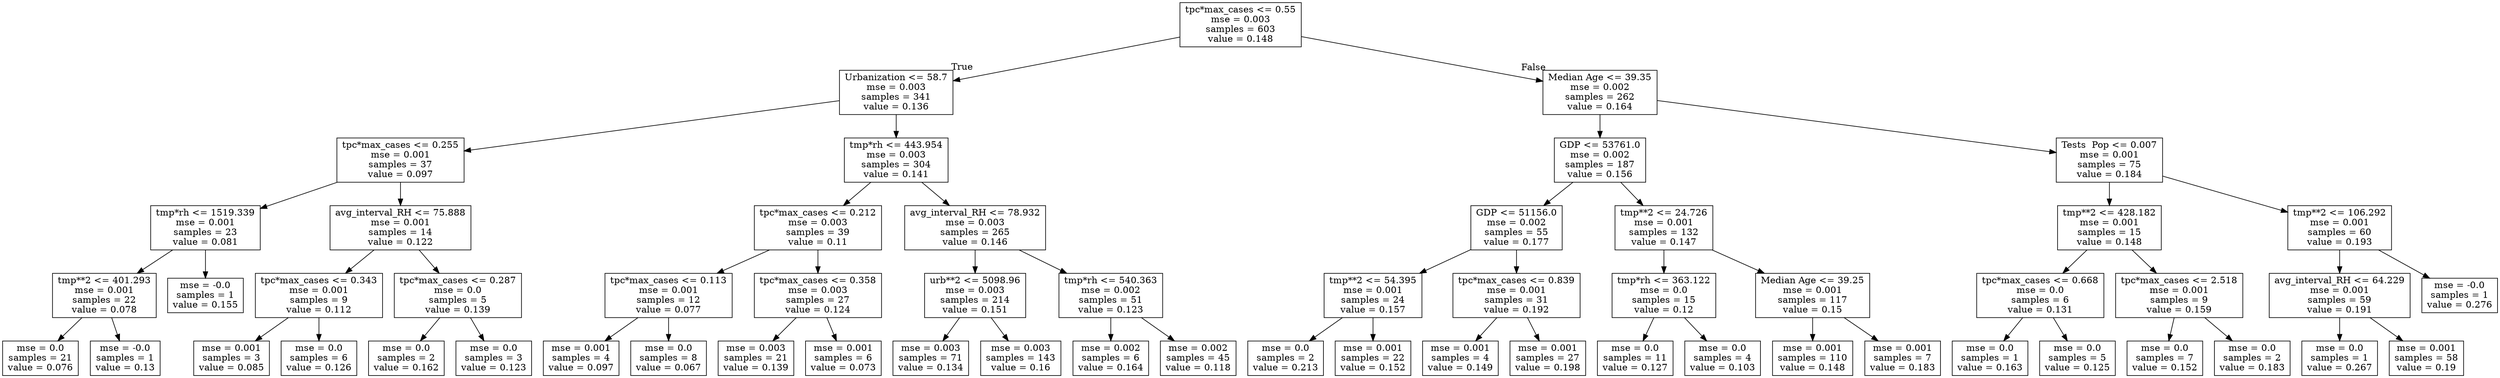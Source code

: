 digraph Tree {
node [shape=box] ;
0 [label="tpc*max_cases <= 0.55\nmse = 0.003\nsamples = 603\nvalue = 0.148"] ;
1 [label="Urbanization <= 58.7\nmse = 0.003\nsamples = 341\nvalue = 0.136"] ;
0 -> 1 [labeldistance=2.5, labelangle=45, headlabel="True"] ;
2 [label="tpc*max_cases <= 0.255\nmse = 0.001\nsamples = 37\nvalue = 0.097"] ;
1 -> 2 ;
3 [label="tmp*rh <= 1519.339\nmse = 0.001\nsamples = 23\nvalue = 0.081"] ;
2 -> 3 ;
4 [label="tmp**2 <= 401.293\nmse = 0.001\nsamples = 22\nvalue = 0.078"] ;
3 -> 4 ;
5 [label="mse = 0.0\nsamples = 21\nvalue = 0.076"] ;
4 -> 5 ;
6 [label="mse = -0.0\nsamples = 1\nvalue = 0.13"] ;
4 -> 6 ;
7 [label="mse = -0.0\nsamples = 1\nvalue = 0.155"] ;
3 -> 7 ;
8 [label="avg_interval_RH <= 75.888\nmse = 0.001\nsamples = 14\nvalue = 0.122"] ;
2 -> 8 ;
9 [label="tpc*max_cases <= 0.343\nmse = 0.001\nsamples = 9\nvalue = 0.112"] ;
8 -> 9 ;
10 [label="mse = 0.001\nsamples = 3\nvalue = 0.085"] ;
9 -> 10 ;
11 [label="mse = 0.0\nsamples = 6\nvalue = 0.126"] ;
9 -> 11 ;
12 [label="tpc*max_cases <= 0.287\nmse = 0.0\nsamples = 5\nvalue = 0.139"] ;
8 -> 12 ;
13 [label="mse = 0.0\nsamples = 2\nvalue = 0.162"] ;
12 -> 13 ;
14 [label="mse = 0.0\nsamples = 3\nvalue = 0.123"] ;
12 -> 14 ;
15 [label="tmp*rh <= 443.954\nmse = 0.003\nsamples = 304\nvalue = 0.141"] ;
1 -> 15 ;
16 [label="tpc*max_cases <= 0.212\nmse = 0.003\nsamples = 39\nvalue = 0.11"] ;
15 -> 16 ;
17 [label="tpc*max_cases <= 0.113\nmse = 0.001\nsamples = 12\nvalue = 0.077"] ;
16 -> 17 ;
18 [label="mse = 0.001\nsamples = 4\nvalue = 0.097"] ;
17 -> 18 ;
19 [label="mse = 0.0\nsamples = 8\nvalue = 0.067"] ;
17 -> 19 ;
20 [label="tpc*max_cases <= 0.358\nmse = 0.003\nsamples = 27\nvalue = 0.124"] ;
16 -> 20 ;
21 [label="mse = 0.003\nsamples = 21\nvalue = 0.139"] ;
20 -> 21 ;
22 [label="mse = 0.001\nsamples = 6\nvalue = 0.073"] ;
20 -> 22 ;
23 [label="avg_interval_RH <= 78.932\nmse = 0.003\nsamples = 265\nvalue = 0.146"] ;
15 -> 23 ;
24 [label="urb**2 <= 5098.96\nmse = 0.003\nsamples = 214\nvalue = 0.151"] ;
23 -> 24 ;
25 [label="mse = 0.003\nsamples = 71\nvalue = 0.134"] ;
24 -> 25 ;
26 [label="mse = 0.003\nsamples = 143\nvalue = 0.16"] ;
24 -> 26 ;
27 [label="tmp*rh <= 540.363\nmse = 0.002\nsamples = 51\nvalue = 0.123"] ;
23 -> 27 ;
28 [label="mse = 0.002\nsamples = 6\nvalue = 0.164"] ;
27 -> 28 ;
29 [label="mse = 0.002\nsamples = 45\nvalue = 0.118"] ;
27 -> 29 ;
30 [label="Median Age <= 39.35\nmse = 0.002\nsamples = 262\nvalue = 0.164"] ;
0 -> 30 [labeldistance=2.5, labelangle=-45, headlabel="False"] ;
31 [label="GDP <= 53761.0\nmse = 0.002\nsamples = 187\nvalue = 0.156"] ;
30 -> 31 ;
32 [label="GDP <= 51156.0\nmse = 0.002\nsamples = 55\nvalue = 0.177"] ;
31 -> 32 ;
33 [label="tmp**2 <= 54.395\nmse = 0.001\nsamples = 24\nvalue = 0.157"] ;
32 -> 33 ;
34 [label="mse = 0.0\nsamples = 2\nvalue = 0.213"] ;
33 -> 34 ;
35 [label="mse = 0.001\nsamples = 22\nvalue = 0.152"] ;
33 -> 35 ;
36 [label="tpc*max_cases <= 0.839\nmse = 0.001\nsamples = 31\nvalue = 0.192"] ;
32 -> 36 ;
37 [label="mse = 0.001\nsamples = 4\nvalue = 0.149"] ;
36 -> 37 ;
38 [label="mse = 0.001\nsamples = 27\nvalue = 0.198"] ;
36 -> 38 ;
39 [label="tmp**2 <= 24.726\nmse = 0.001\nsamples = 132\nvalue = 0.147"] ;
31 -> 39 ;
40 [label="tmp*rh <= 363.122\nmse = 0.0\nsamples = 15\nvalue = 0.12"] ;
39 -> 40 ;
41 [label="mse = 0.0\nsamples = 11\nvalue = 0.127"] ;
40 -> 41 ;
42 [label="mse = 0.0\nsamples = 4\nvalue = 0.103"] ;
40 -> 42 ;
43 [label="Median Age <= 39.25\nmse = 0.001\nsamples = 117\nvalue = 0.15"] ;
39 -> 43 ;
44 [label="mse = 0.001\nsamples = 110\nvalue = 0.148"] ;
43 -> 44 ;
45 [label="mse = 0.001\nsamples = 7\nvalue = 0.183"] ;
43 -> 45 ;
46 [label="Tests \ Pop <= 0.007\nmse = 0.001\nsamples = 75\nvalue = 0.184"] ;
30 -> 46 ;
47 [label="tmp**2 <= 428.182\nmse = 0.001\nsamples = 15\nvalue = 0.148"] ;
46 -> 47 ;
48 [label="tpc*max_cases <= 0.668\nmse = 0.0\nsamples = 6\nvalue = 0.131"] ;
47 -> 48 ;
49 [label="mse = 0.0\nsamples = 1\nvalue = 0.163"] ;
48 -> 49 ;
50 [label="mse = 0.0\nsamples = 5\nvalue = 0.125"] ;
48 -> 50 ;
51 [label="tpc*max_cases <= 2.518\nmse = 0.001\nsamples = 9\nvalue = 0.159"] ;
47 -> 51 ;
52 [label="mse = 0.0\nsamples = 7\nvalue = 0.152"] ;
51 -> 52 ;
53 [label="mse = 0.0\nsamples = 2\nvalue = 0.183"] ;
51 -> 53 ;
54 [label="tmp**2 <= 106.292\nmse = 0.001\nsamples = 60\nvalue = 0.193"] ;
46 -> 54 ;
55 [label="avg_interval_RH <= 64.229\nmse = 0.001\nsamples = 59\nvalue = 0.191"] ;
54 -> 55 ;
56 [label="mse = 0.0\nsamples = 1\nvalue = 0.267"] ;
55 -> 56 ;
57 [label="mse = 0.001\nsamples = 58\nvalue = 0.19"] ;
55 -> 57 ;
58 [label="mse = -0.0\nsamples = 1\nvalue = 0.276"] ;
54 -> 58 ;
}